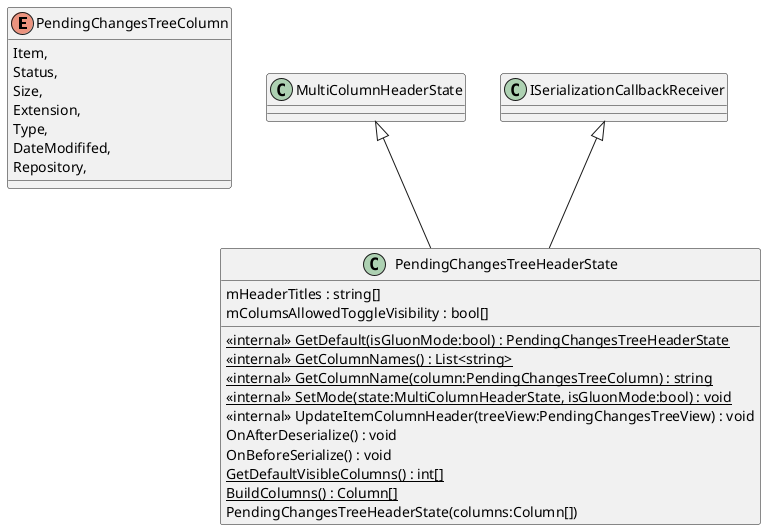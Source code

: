 @startuml
enum PendingChangesTreeColumn {
    Item,
    Status,
    Size,
    Extension,
    Type,
    DateModififed,
    Repository,
}
class PendingChangesTreeHeaderState {
    <<internal>> {static} GetDefault(isGluonMode:bool) : PendingChangesTreeHeaderState
    <<internal>> {static} GetColumnNames() : List<string>
    <<internal>> {static} GetColumnName(column:PendingChangesTreeColumn) : string
    <<internal>> {static} SetMode(state:MultiColumnHeaderState, isGluonMode:bool) : void
    <<internal>> UpdateItemColumnHeader(treeView:PendingChangesTreeView) : void
    OnAfterDeserialize() : void
    OnBeforeSerialize() : void
    {static} GetDefaultVisibleColumns() : int[]
    {static} BuildColumns() : Column[]
    PendingChangesTreeHeaderState(columns:Column[])
    mHeaderTitles : string[]
    mColumsAllowedToggleVisibility : bool[]
}
MultiColumnHeaderState <|-- PendingChangesTreeHeaderState
ISerializationCallbackReceiver <|-- PendingChangesTreeHeaderState
@enduml
